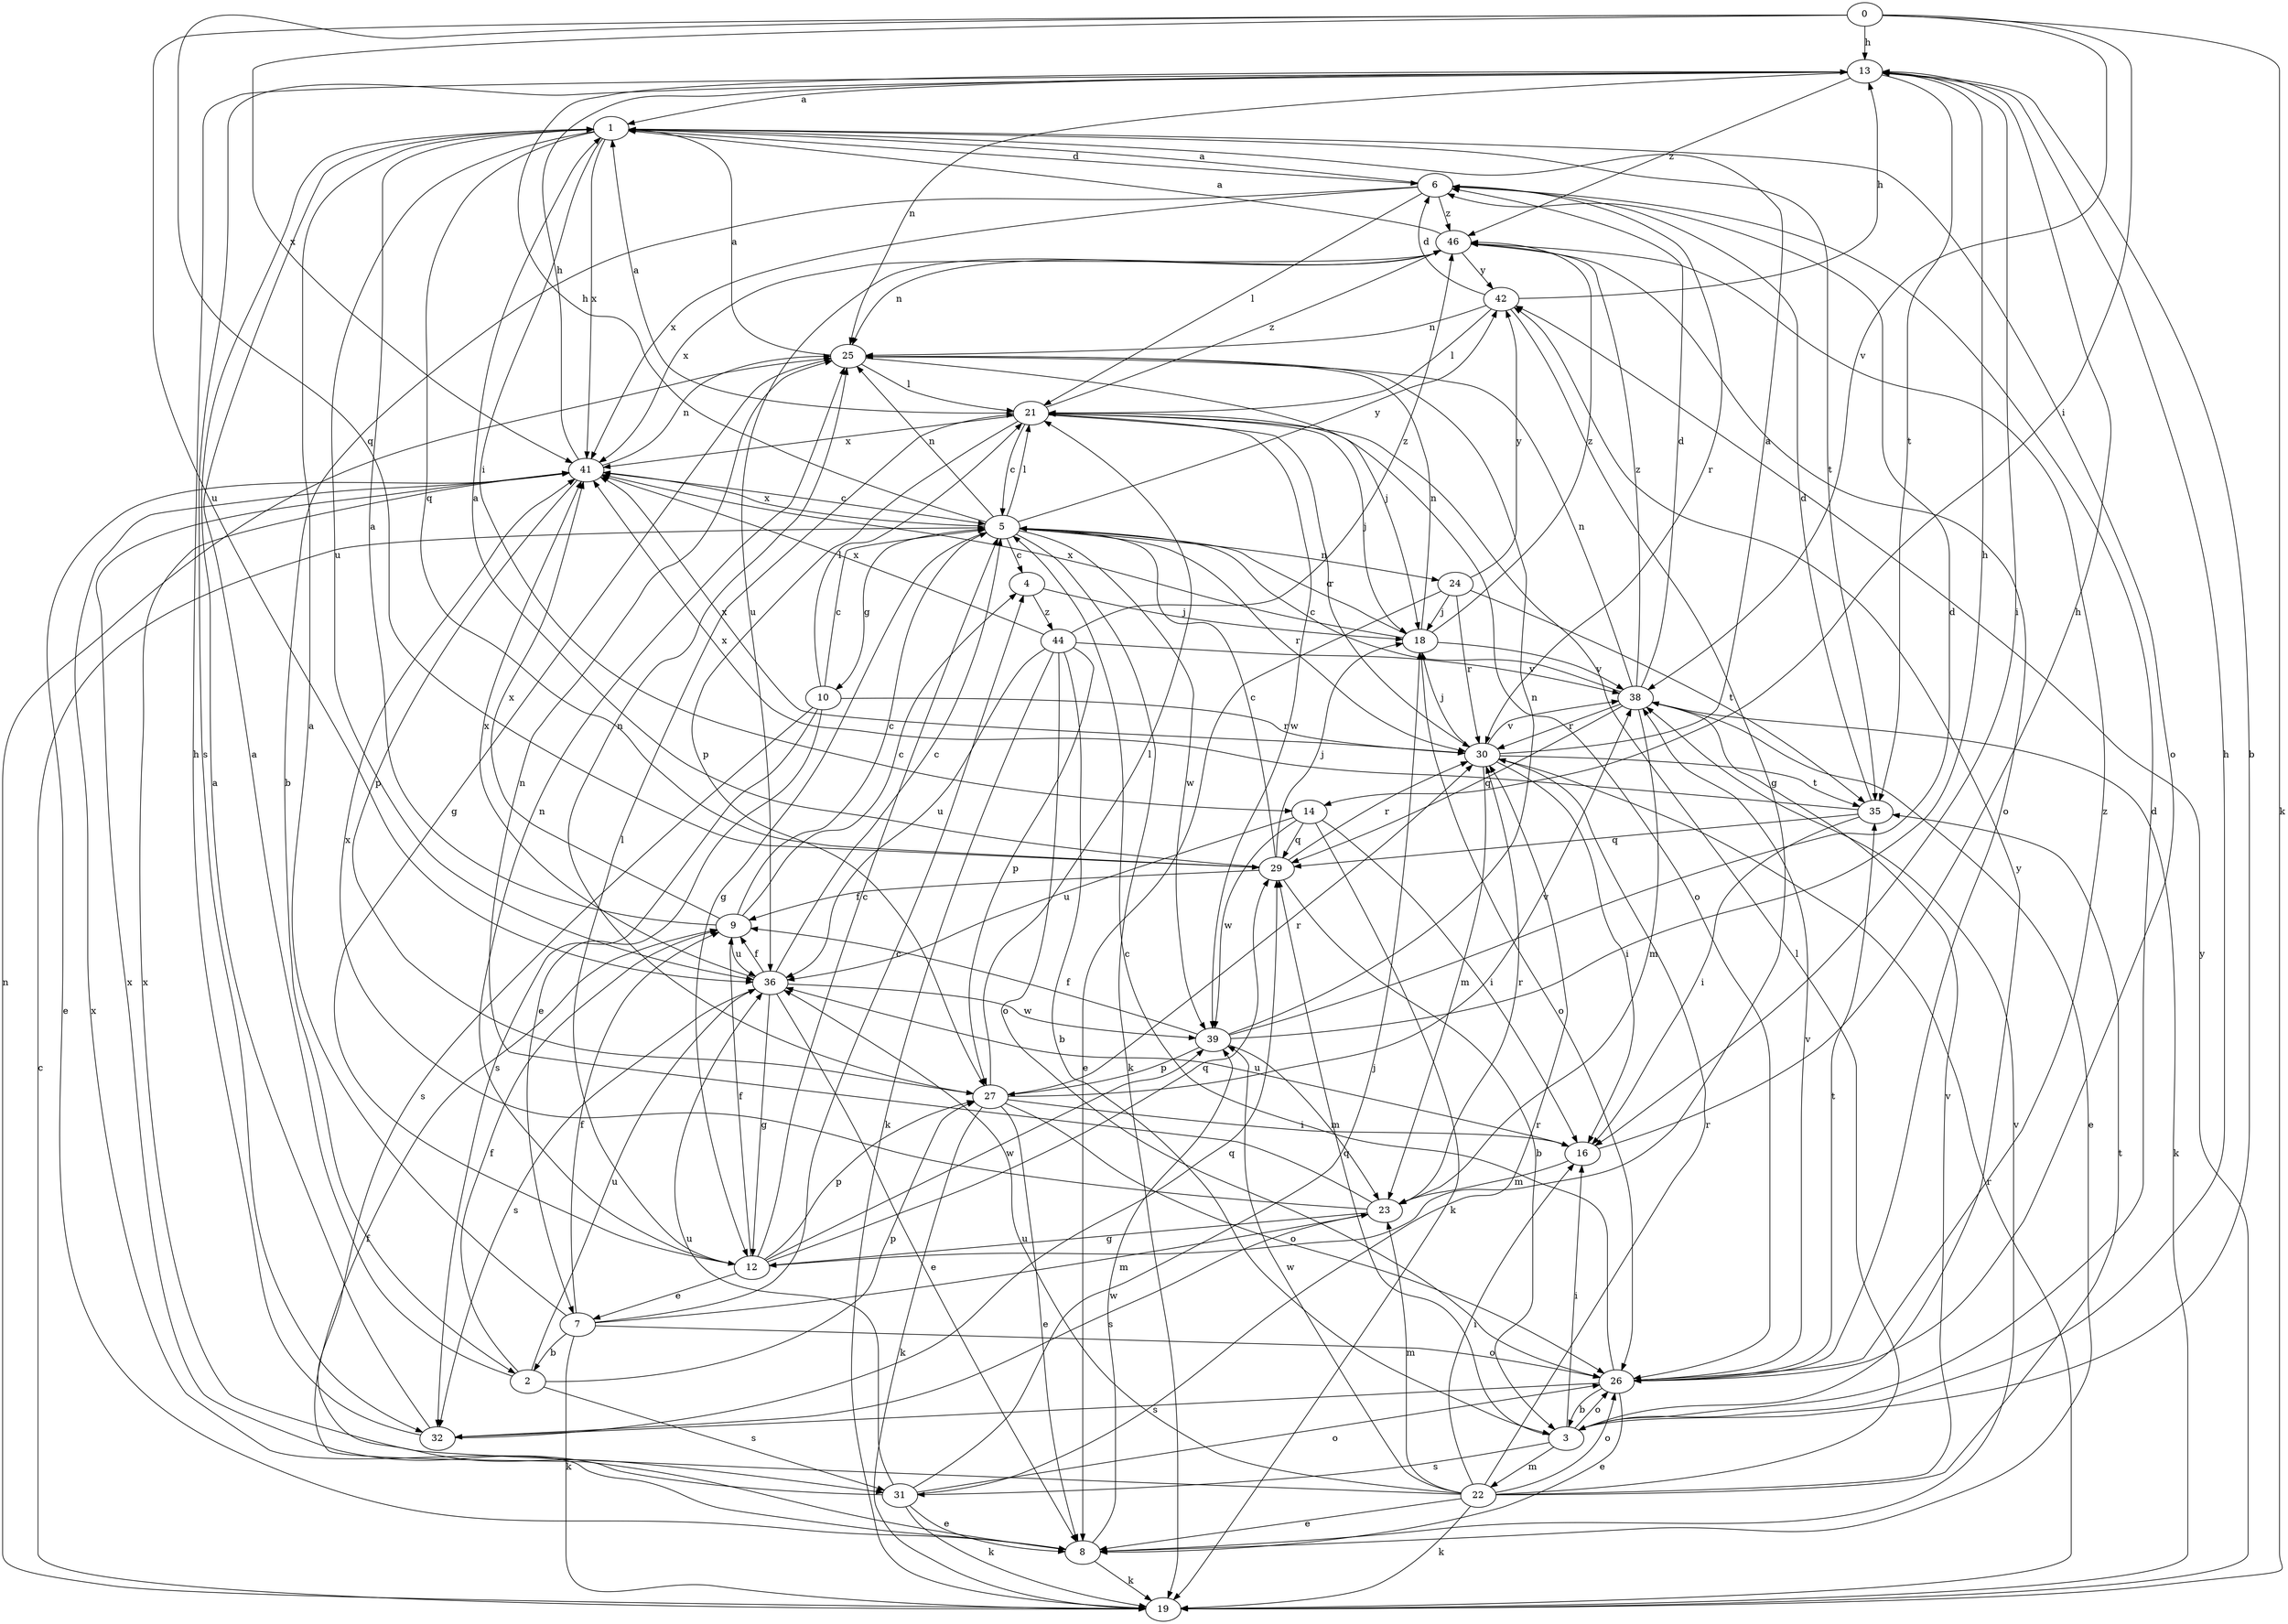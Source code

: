 strict digraph  {
0;
1;
2;
3;
4;
5;
6;
7;
8;
9;
10;
12;
13;
14;
16;
18;
19;
21;
22;
23;
24;
25;
26;
27;
29;
30;
31;
32;
35;
36;
38;
39;
41;
42;
44;
46;
0 -> 13  [label=h];
0 -> 14  [label=i];
0 -> 19  [label=k];
0 -> 29  [label=q];
0 -> 36  [label=u];
0 -> 38  [label=v];
0 -> 41  [label=x];
1 -> 6  [label=d];
1 -> 14  [label=i];
1 -> 26  [label=o];
1 -> 29  [label=q];
1 -> 35  [label=t];
1 -> 36  [label=u];
1 -> 41  [label=x];
2 -> 1  [label=a];
2 -> 9  [label=f];
2 -> 27  [label=p];
2 -> 31  [label=s];
2 -> 36  [label=u];
3 -> 6  [label=d];
3 -> 13  [label=h];
3 -> 16  [label=i];
3 -> 22  [label=m];
3 -> 26  [label=o];
3 -> 29  [label=q];
3 -> 31  [label=s];
3 -> 42  [label=y];
4 -> 18  [label=j];
4 -> 44  [label=z];
5 -> 4  [label=c];
5 -> 10  [label=g];
5 -> 12  [label=g];
5 -> 13  [label=h];
5 -> 19  [label=k];
5 -> 21  [label=l];
5 -> 24  [label=n];
5 -> 25  [label=n];
5 -> 30  [label=r];
5 -> 39  [label=w];
5 -> 41  [label=x];
5 -> 42  [label=y];
6 -> 1  [label=a];
6 -> 2  [label=b];
6 -> 21  [label=l];
6 -> 30  [label=r];
6 -> 41  [label=x];
6 -> 46  [label=z];
7 -> 1  [label=a];
7 -> 2  [label=b];
7 -> 4  [label=c];
7 -> 9  [label=f];
7 -> 19  [label=k];
7 -> 23  [label=m];
7 -> 26  [label=o];
8 -> 9  [label=f];
8 -> 19  [label=k];
8 -> 38  [label=v];
8 -> 39  [label=w];
8 -> 41  [label=x];
9 -> 1  [label=a];
9 -> 4  [label=c];
9 -> 5  [label=c];
9 -> 36  [label=u];
9 -> 41  [label=x];
10 -> 5  [label=c];
10 -> 7  [label=e];
10 -> 21  [label=l];
10 -> 30  [label=r];
10 -> 31  [label=s];
10 -> 32  [label=s];
12 -> 5  [label=c];
12 -> 7  [label=e];
12 -> 9  [label=f];
12 -> 21  [label=l];
12 -> 25  [label=n];
12 -> 27  [label=p];
12 -> 29  [label=q];
12 -> 39  [label=w];
13 -> 1  [label=a];
13 -> 3  [label=b];
13 -> 16  [label=i];
13 -> 25  [label=n];
13 -> 32  [label=s];
13 -> 35  [label=t];
13 -> 46  [label=z];
14 -> 16  [label=i];
14 -> 19  [label=k];
14 -> 29  [label=q];
14 -> 36  [label=u];
14 -> 39  [label=w];
16 -> 13  [label=h];
16 -> 23  [label=m];
16 -> 36  [label=u];
18 -> 5  [label=c];
18 -> 25  [label=n];
18 -> 26  [label=o];
18 -> 38  [label=v];
18 -> 41  [label=x];
18 -> 46  [label=z];
19 -> 5  [label=c];
19 -> 25  [label=n];
19 -> 30  [label=r];
19 -> 42  [label=y];
21 -> 1  [label=a];
21 -> 5  [label=c];
21 -> 18  [label=j];
21 -> 26  [label=o];
21 -> 27  [label=p];
21 -> 30  [label=r];
21 -> 39  [label=w];
21 -> 41  [label=x];
21 -> 46  [label=z];
22 -> 8  [label=e];
22 -> 16  [label=i];
22 -> 19  [label=k];
22 -> 21  [label=l];
22 -> 23  [label=m];
22 -> 26  [label=o];
22 -> 30  [label=r];
22 -> 35  [label=t];
22 -> 36  [label=u];
22 -> 38  [label=v];
22 -> 39  [label=w];
22 -> 41  [label=x];
23 -> 12  [label=g];
23 -> 25  [label=n];
23 -> 30  [label=r];
23 -> 32  [label=s];
23 -> 41  [label=x];
24 -> 8  [label=e];
24 -> 18  [label=j];
24 -> 30  [label=r];
24 -> 35  [label=t];
24 -> 42  [label=y];
25 -> 1  [label=a];
25 -> 12  [label=g];
25 -> 18  [label=j];
25 -> 21  [label=l];
26 -> 3  [label=b];
26 -> 5  [label=c];
26 -> 8  [label=e];
26 -> 32  [label=s];
26 -> 35  [label=t];
26 -> 38  [label=v];
26 -> 46  [label=z];
27 -> 8  [label=e];
27 -> 16  [label=i];
27 -> 19  [label=k];
27 -> 21  [label=l];
27 -> 25  [label=n];
27 -> 26  [label=o];
27 -> 30  [label=r];
27 -> 38  [label=v];
29 -> 1  [label=a];
29 -> 3  [label=b];
29 -> 5  [label=c];
29 -> 9  [label=f];
29 -> 18  [label=j];
29 -> 30  [label=r];
30 -> 1  [label=a];
30 -> 16  [label=i];
30 -> 18  [label=j];
30 -> 23  [label=m];
30 -> 35  [label=t];
30 -> 38  [label=v];
30 -> 41  [label=x];
31 -> 8  [label=e];
31 -> 18  [label=j];
31 -> 19  [label=k];
31 -> 26  [label=o];
31 -> 30  [label=r];
31 -> 36  [label=u];
31 -> 41  [label=x];
32 -> 1  [label=a];
32 -> 13  [label=h];
32 -> 29  [label=q];
35 -> 6  [label=d];
35 -> 16  [label=i];
35 -> 29  [label=q];
35 -> 41  [label=x];
36 -> 5  [label=c];
36 -> 8  [label=e];
36 -> 9  [label=f];
36 -> 12  [label=g];
36 -> 32  [label=s];
36 -> 39  [label=w];
36 -> 41  [label=x];
38 -> 5  [label=c];
38 -> 6  [label=d];
38 -> 8  [label=e];
38 -> 19  [label=k];
38 -> 23  [label=m];
38 -> 25  [label=n];
38 -> 29  [label=q];
38 -> 30  [label=r];
38 -> 46  [label=z];
39 -> 6  [label=d];
39 -> 9  [label=f];
39 -> 13  [label=h];
39 -> 23  [label=m];
39 -> 25  [label=n];
39 -> 27  [label=p];
41 -> 5  [label=c];
41 -> 8  [label=e];
41 -> 13  [label=h];
41 -> 25  [label=n];
41 -> 27  [label=p];
42 -> 6  [label=d];
42 -> 12  [label=g];
42 -> 13  [label=h];
42 -> 21  [label=l];
42 -> 25  [label=n];
44 -> 3  [label=b];
44 -> 19  [label=k];
44 -> 26  [label=o];
44 -> 27  [label=p];
44 -> 36  [label=u];
44 -> 38  [label=v];
44 -> 41  [label=x];
44 -> 46  [label=z];
46 -> 1  [label=a];
46 -> 25  [label=n];
46 -> 26  [label=o];
46 -> 36  [label=u];
46 -> 41  [label=x];
46 -> 42  [label=y];
}
